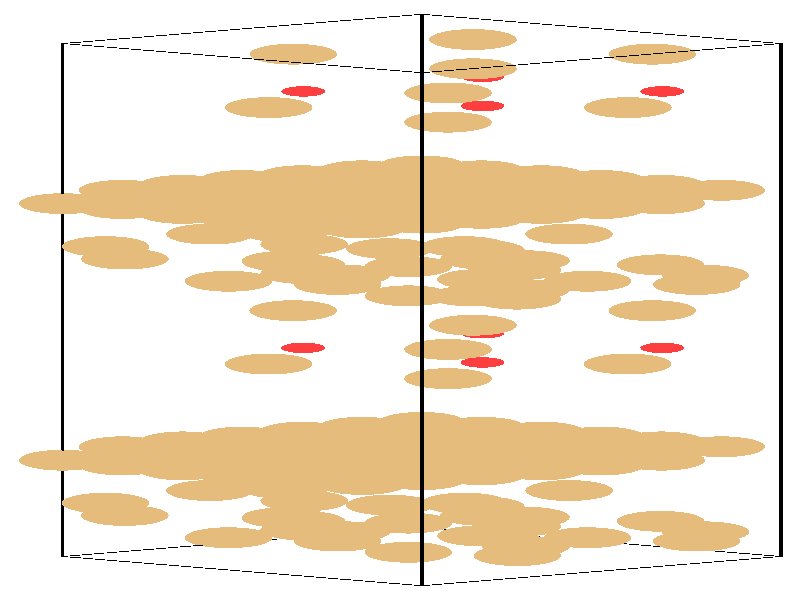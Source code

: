 #include "colors.inc"
#include "finish.inc"

global_settings {assumed_gamma 1 max_trace_level 6}
background {color White}
camera {orthographic
  right -24.13*x up 76.08*y
  direction 1.00*z
  location <0,0,50.00> look_at <0,0,0>}
light_source {<  2.00,   3.00,  40.00> color White
  area_light <0.70, 0, 0>, <0, 0.70, 0>, 3, 3
  adaptive 1 jitter}

#declare simple = finish {phong 0.7}
#declare pale = finish {ambient .5 diffuse .85 roughness .001 specular 0.200 }
#declare intermediate = finish {ambient 0.3 diffuse 0.6 specular 0.10 roughness 0.04 }
#declare vmd = finish {ambient .0 diffuse .65 phong 0.1 phong_size 40. specular 0.500 }
#declare jmol = finish {ambient .2 diffuse .6 specular 1 roughness .001 metallic}
#declare ase2 = finish {ambient 0.05 brilliance 3 diffuse 0.6 metallic specular 0.70 roughness 0.04 reflection 0.15}
#declare ase3 = finish {ambient .15 brilliance 2 diffuse .6 metallic specular 1. roughness .001 reflection .0}
#declare glass = finish {ambient .05 diffuse .3 specular 1. roughness .001}
#declare glass2 = finish {ambient .0 diffuse .3 specular 1. reflection .25 roughness .001}
#declare Rcell = 0.050;
#declare Rbond = 0.100;

#macro atom(LOC, R, COL, TRANS, FIN)
  sphere{LOC, R texture{pigment{color COL transmit TRANS} finish{FIN}}}
#end
#macro constrain(LOC, R, COL, TRANS FIN)
union{torus{R, Rcell rotate 45*z texture{pigment{color COL transmit TRANS} finish{FIN}}}
      torus{R, Rcell rotate -45*z texture{pigment{color COL transmit TRANS} finish{FIN}}}
      translate LOC}
#end

cylinder {<-10.17, -32.52, -33.83>, <  0.66, -36.23, -23.65>, Rcell pigment {Black}}
cylinder {<  0.66, -28.82, -44.00>, < 11.49, -32.52, -33.83>, Rcell pigment {Black}}
cylinder {<  0.66,  36.23, -20.33>, < 11.49,  32.52, -10.15>, Rcell pigment {Black}}
cylinder {<-10.17,  32.52, -10.15>, <  0.66,  28.82,   0.03>, Rcell pigment {Black}}
cylinder {<-10.17, -32.52, -33.83>, <  0.66, -28.82, -44.00>, Rcell pigment {Black}}
cylinder {<  0.66, -36.23, -23.65>, < 11.49, -32.52, -33.83>, Rcell pigment {Black}}
cylinder {<  0.66,  28.82,   0.03>, < 11.49,  32.52, -10.15>, Rcell pigment {Black}}
cylinder {<-10.17,  32.52, -10.15>, <  0.66,  36.23, -20.33>, Rcell pigment {Black}}
cylinder {<-10.17, -32.52, -33.83>, <-10.17,  32.52, -10.15>, Rcell pigment {Black}}
cylinder {<  0.66, -36.23, -23.65>, <  0.66,  28.82,   0.03>, Rcell pigment {Black}}
cylinder {< 11.49, -32.52, -33.83>, < 11.49,  32.52, -10.15>, Rcell pigment {Black}}
cylinder {<  0.66, -28.82, -44.00>, <  0.66,  36.23, -20.33>, Rcell pigment {Black}}
atom(<-10.17, -20.31, -29.38>, 1.32, rgb <0.78, 0.50, 0.20>, 0.0, ase3) // #0 
atom(< -8.37, -20.92, -27.68>, 1.32, rgb <0.78, 0.50, 0.20>, 0.0, ase3) // #1 
atom(< -6.56, -21.54, -25.99>, 1.32, rgb <0.78, 0.50, 0.20>, 0.0, ase3) // #2 
atom(< -8.37, -19.69, -31.08>, 1.32, rgb <0.78, 0.50, 0.20>, 0.0, ase3) // #3 
atom(< -6.56, -20.31, -29.38>, 1.32, rgb <0.78, 0.50, 0.20>, 0.0, ase3) // #4 
atom(< -4.76, -20.92, -27.68>, 1.32, rgb <0.78, 0.50, 0.20>, 0.0, ase3) // #5 
atom(< -6.56, -19.07, -32.77>, 1.32, rgb <0.78, 0.50, 0.20>, 0.0, ase3) // #6 
atom(< -4.76, -19.69, -31.08>, 1.32, rgb <0.78, 0.50, 0.20>, 0.0, ase3) // #7 
atom(< -2.95, -20.31, -29.38>, 1.32, rgb <0.78, 0.50, 0.20>, 0.0, ase3) // #8 
atom(< -8.37, -18.61, -28.76>, 1.32, rgb <0.78, 0.50, 0.20>, 0.0, ase3) // #9 
atom(< -6.56, -19.23, -27.07>, 1.32, rgb <0.78, 0.50, 0.20>, 0.0, ase3) // #10 
atom(< -4.76, -19.85, -25.37>, 1.32, rgb <0.78, 0.50, 0.20>, 0.0, ase3) // #11 
atom(< -6.56, -17.99, -30.46>, 1.32, rgb <0.78, 0.50, 0.20>, 0.0, ase3) // #12 
atom(< -4.76, -18.61, -28.76>, 1.32, rgb <0.78, 0.50, 0.20>, 0.0, ase3) // #13 
atom(< -2.95, -19.23, -27.07>, 1.32, rgb <0.78, 0.50, 0.20>, 0.0, ase3) // #14 
atom(< -4.76, -17.38, -32.15>, 1.32, rgb <0.78, 0.50, 0.20>, 0.0, ase3) // #15 
atom(< -2.95, -17.99, -30.46>, 1.32, rgb <0.78, 0.50, 0.20>, 0.0, ase3) // #16 
atom(< -1.14, -18.61, -28.76>, 1.32, rgb <0.78, 0.50, 0.20>, 0.0, ase3) // #17 
atom(< -3.22,  -1.35, -20.57>, 1.32, rgb <0.78, 0.50, 0.20>, 0.0, ase3) // #18 
atom(<  3.54,   0.11, -18.63>, 1.32, rgb <0.78, 0.50, 0.20>, 0.0, ase3) // #19 
atom(<  0.25,   0.53, -21.27>, 1.32, rgb <0.78, 0.50, 0.20>, 0.0, ase3) // #20 
atom(< -8.88,   6.77, -18.16>, 1.32, rgb <0.78, 0.50, 0.20>, 0.0, ase3) // #21 
atom(< -5.73,   8.36, -15.38>, 1.32, rgb <0.78, 0.50, 0.20>, 0.0, ase3) // #22 
atom(< -2.89,   3.35, -16.58>, 1.32, rgb <0.78, 0.50, 0.20>, 0.0, ase3) // #23 
atom(< -1.62,   3.13, -21.24>, 1.32, rgb <0.78, 0.50, 0.20>, 0.0, ase3) // #24 
atom(<  7.86,   4.46, -20.98>, 1.32, rgb <0.78, 0.50, 0.20>, 0.0, ase3) // #25 
atom(< -3.96,  -8.12, -20.39>, 1.32, rgb <0.78, 0.50, 0.20>, 0.0, ase3) // #26 
atom(<  2.49,  -7.92, -20.58>, 0.66, rgb <1.00, 0.05, 0.05>, 0.0, ase3) // #27 
atom(< -1.02, -21.94, -26.42>, 0.76, rgb <0.56, 0.56, 0.56>, 0.0, ase3) // #28 
atom(<-10.17,  12.22, -17.54>, 1.32, rgb <0.78, 0.50, 0.20>, 0.0, ase3) // #29 
atom(< -8.37,  11.60, -15.85>, 1.32, rgb <0.78, 0.50, 0.20>, 0.0, ase3) // #30 
atom(< -6.56,  10.98, -14.15>, 1.32, rgb <0.78, 0.50, 0.20>, 0.0, ase3) // #31 
atom(< -8.37,  12.83, -19.24>, 1.32, rgb <0.78, 0.50, 0.20>, 0.0, ase3) // #32 
atom(< -6.56,  12.22, -17.54>, 1.32, rgb <0.78, 0.50, 0.20>, 0.0, ase3) // #33 
atom(< -4.76,  11.60, -15.85>, 1.32, rgb <0.78, 0.50, 0.20>, 0.0, ase3) // #34 
atom(< -6.56,  13.45, -20.93>, 1.32, rgb <0.78, 0.50, 0.20>, 0.0, ase3) // #35 
atom(< -4.76,  12.83, -19.24>, 1.32, rgb <0.78, 0.50, 0.20>, 0.0, ase3) // #36 
atom(< -2.95,  12.22, -17.54>, 1.32, rgb <0.78, 0.50, 0.20>, 0.0, ase3) // #37 
atom(< -8.37,  13.91, -16.92>, 1.32, rgb <0.78, 0.50, 0.20>, 0.0, ase3) // #38 
atom(< -6.56,  13.29, -15.23>, 1.32, rgb <0.78, 0.50, 0.20>, 0.0, ase3) // #39 
atom(< -4.76,  12.68, -13.53>, 1.32, rgb <0.78, 0.50, 0.20>, 0.0, ase3) // #40 
atom(< -6.56,  14.53, -18.62>, 1.32, rgb <0.78, 0.50, 0.20>, 0.0, ase3) // #41 
atom(< -4.76,  13.91, -16.92>, 1.32, rgb <0.78, 0.50, 0.20>, 0.0, ase3) // #42 
atom(< -2.95,  13.29, -15.23>, 1.32, rgb <0.78, 0.50, 0.20>, 0.0, ase3) // #43 
atom(< -4.76,  15.15, -20.32>, 1.32, rgb <0.78, 0.50, 0.20>, 0.0, ase3) // #44 
atom(< -2.95,  14.53, -18.62>, 1.32, rgb <0.78, 0.50, 0.20>, 0.0, ase3) // #45 
atom(< -1.14,  13.91, -16.92>, 1.32, rgb <0.78, 0.50, 0.20>, 0.0, ase3) // #46 
atom(< -3.22,  31.17,  -8.73>, 1.32, rgb <0.78, 0.50, 0.20>, 0.0, ase3) // #47 
atom(<  3.54, -32.41, -30.47>, 1.32, rgb <0.78, 0.50, 0.20>, 0.0, ase3) // #48 
atom(<  0.25, -31.99, -33.10>, 1.32, rgb <0.78, 0.50, 0.20>, 0.0, ase3) // #49 
atom(< -8.88, -25.76, -29.99>, 1.32, rgb <0.78, 0.50, 0.20>, 0.0, ase3) // #50 
atom(< -5.73, -24.16, -27.22>, 1.32, rgb <0.78, 0.50, 0.20>, 0.0, ase3) // #51 
atom(< -2.89, -29.17, -28.42>, 1.32, rgb <0.78, 0.50, 0.20>, 0.0, ase3) // #52 
atom(< -1.62, -29.40, -33.07>, 1.32, rgb <0.78, 0.50, 0.20>, 0.0, ase3) // #53 
atom(<  7.86, -28.06, -32.82>, 1.32, rgb <0.78, 0.50, 0.20>, 0.0, ase3) // #54 
atom(< -3.96,  24.40,  -8.55>, 1.32, rgb <0.78, 0.50, 0.20>, 0.0, ase3) // #55 
atom(<  2.49,  24.60,  -8.75>, 0.66, rgb <1.00, 0.05, 0.05>, 0.0, ase3) // #56 
atom(< -1.02,  10.58, -14.58>, 0.76, rgb <0.56, 0.56, 0.56>, 0.0, ase3) // #57 
atom(< -4.76, -18.45, -34.47>, 1.32, rgb <0.78, 0.50, 0.20>, 0.0, ase3) // #58 
atom(< -2.95, -19.07, -32.77>, 1.32, rgb <0.78, 0.50, 0.20>, 0.0, ase3) // #59 
atom(< -1.15, -19.69, -31.08>, 1.32, rgb <0.78, 0.50, 0.20>, 0.0, ase3) // #60 
atom(< -2.95, -17.84, -36.16>, 1.32, rgb <0.78, 0.50, 0.20>, 0.0, ase3) // #61 
atom(< -1.15, -18.45, -34.47>, 1.32, rgb <0.78, 0.50, 0.20>, 0.0, ase3) // #62 
atom(<  0.66, -19.07, -32.77>, 1.32, rgb <0.78, 0.50, 0.20>, 0.0, ase3) // #63 
atom(< -1.15, -17.22, -37.86>, 1.32, rgb <0.78, 0.50, 0.20>, 0.0, ase3) // #64 
atom(<  0.66, -17.84, -36.16>, 1.32, rgb <0.78, 0.50, 0.20>, 0.0, ase3) // #65 
atom(<  2.46, -18.45, -34.47>, 1.32, rgb <0.78, 0.50, 0.20>, 0.0, ase3) // #66 
atom(< -2.95, -16.76, -33.85>, 1.32, rgb <0.78, 0.50, 0.20>, 0.0, ase3) // #67 
atom(< -1.15, -17.38, -32.15>, 1.32, rgb <0.78, 0.50, 0.20>, 0.0, ase3) // #68 
atom(<  0.66, -17.99, -30.46>, 1.32, rgb <0.78, 0.50, 0.20>, 0.0, ase3) // #69 
atom(< -1.15, -16.14, -35.55>, 1.32, rgb <0.78, 0.50, 0.20>, 0.0, ase3) // #70 
atom(<  0.66, -16.76, -33.85>, 1.32, rgb <0.78, 0.50, 0.20>, 0.0, ase3) // #71 
atom(<  2.46, -17.38, -32.15>, 1.32, rgb <0.78, 0.50, 0.20>, 0.0, ase3) // #72 
atom(<  0.66, -15.52, -37.24>, 1.32, rgb <0.78, 0.50, 0.20>, 0.0, ase3) // #73 
atom(<  2.46, -16.14, -35.55>, 1.32, rgb <0.78, 0.50, 0.20>, 0.0, ase3) // #74 
atom(<  4.27, -16.76, -33.85>, 1.32, rgb <0.78, 0.50, 0.20>, 0.0, ase3) // #75 
atom(<  2.20,   0.50, -25.66>, 1.32, rgb <0.78, 0.50, 0.20>, 0.0, ase3) // #76 
atom(<  8.95,   1.97, -23.72>, 1.32, rgb <0.78, 0.50, 0.20>, 0.0, ase3) // #77 
atom(<  5.66,   2.38, -26.36>, 1.32, rgb <0.78, 0.50, 0.20>, 0.0, ase3) // #78 
atom(< -3.46,   8.62, -23.25>, 1.32, rgb <0.78, 0.50, 0.20>, 0.0, ase3) // #79 
atom(< -0.31,  10.21, -20.47>, 1.32, rgb <0.78, 0.50, 0.20>, 0.0, ase3) // #80 
atom(<  2.53,   5.20, -21.67>, 1.32, rgb <0.78, 0.50, 0.20>, 0.0, ase3) // #81 
atom(<  3.80,   4.98, -26.32>, 1.32, rgb <0.78, 0.50, 0.20>, 0.0, ase3) // #82 
atom(<  2.44,   2.61, -15.89>, 1.32, rgb <0.78, 0.50, 0.20>, 0.0, ase3) // #83 
atom(<  1.45,  -6.27, -25.48>, 1.32, rgb <0.78, 0.50, 0.20>, 0.0, ase3) // #84 
atom(<  7.91,  -6.07, -25.67>, 0.66, rgb <1.00, 0.05, 0.05>, 0.0, ase3) // #85 
atom(<  4.39, -20.09, -31.51>, 0.76, rgb <0.56, 0.56, 0.56>, 0.0, ase3) // #86 
atom(< -4.76,  14.07, -22.63>, 1.32, rgb <0.78, 0.50, 0.20>, 0.0, ase3) // #87 
atom(< -2.95,  13.45, -20.93>, 1.32, rgb <0.78, 0.50, 0.20>, 0.0, ase3) // #88 
atom(< -1.15,  12.83, -19.24>, 1.32, rgb <0.78, 0.50, 0.20>, 0.0, ase3) // #89 
atom(< -2.95,  14.69, -24.33>, 1.32, rgb <0.78, 0.50, 0.20>, 0.0, ase3) // #90 
atom(< -1.15,  14.07, -22.63>, 1.32, rgb <0.78, 0.50, 0.20>, 0.0, ase3) // #91 
atom(<  0.66,  13.45, -20.93>, 1.32, rgb <0.78, 0.50, 0.20>, 0.0, ase3) // #92 
atom(< -1.15,  15.30, -26.02>, 1.32, rgb <0.78, 0.50, 0.20>, 0.0, ase3) // #93 
atom(<  0.66,  14.69, -24.33>, 1.32, rgb <0.78, 0.50, 0.20>, 0.0, ase3) // #94 
atom(<  2.46,  14.07, -22.63>, 1.32, rgb <0.78, 0.50, 0.20>, 0.0, ase3) // #95 
atom(< -2.95,  15.76, -22.01>, 1.32, rgb <0.78, 0.50, 0.20>, 0.0, ase3) // #96 
atom(< -1.15,  15.15, -20.32>, 1.32, rgb <0.78, 0.50, 0.20>, 0.0, ase3) // #97 
atom(<  0.66,  14.53, -18.62>, 1.32, rgb <0.78, 0.50, 0.20>, 0.0, ase3) // #98 
atom(< -1.15,  16.38, -23.71>, 1.32, rgb <0.78, 0.50, 0.20>, 0.0, ase3) // #99 
atom(<  0.66,  15.76, -22.01>, 1.32, rgb <0.78, 0.50, 0.20>, 0.0, ase3) // #100 
atom(<  2.46,  15.15, -20.32>, 1.32, rgb <0.78, 0.50, 0.20>, 0.0, ase3) // #101 
atom(<  0.66,  17.00, -25.41>, 1.32, rgb <0.78, 0.50, 0.20>, 0.0, ase3) // #102 
atom(<  2.46,  16.38, -23.71>, 1.32, rgb <0.78, 0.50, 0.20>, 0.0, ase3) // #103 
atom(<  4.27,  15.76, -22.01>, 1.32, rgb <0.78, 0.50, 0.20>, 0.0, ase3) // #104 
atom(<  2.20,  33.03, -13.82>, 1.32, rgb <0.78, 0.50, 0.20>, 0.0, ase3) // #105 
atom(<  8.95, -30.56, -35.56>, 1.32, rgb <0.78, 0.50, 0.20>, 0.0, ase3) // #106 
atom(<  5.66, -30.14, -38.19>, 1.32, rgb <0.78, 0.50, 0.20>, 0.0, ase3) // #107 
atom(< -3.46, -23.91, -35.08>, 1.32, rgb <0.78, 0.50, 0.20>, 0.0, ase3) // #108 
atom(< -0.31, -22.31, -32.31>, 1.32, rgb <0.78, 0.50, 0.20>, 0.0, ase3) // #109 
atom(<  2.53, -27.32, -33.51>, 1.32, rgb <0.78, 0.50, 0.20>, 0.0, ase3) // #110 
atom(<  3.80, -27.54, -38.16>, 1.32, rgb <0.78, 0.50, 0.20>, 0.0, ase3) // #111 
atom(<  2.44, -29.91, -27.73>, 1.32, rgb <0.78, 0.50, 0.20>, 0.0, ase3) // #112 
atom(<  1.45,  26.25, -13.64>, 1.32, rgb <0.78, 0.50, 0.20>, 0.0, ase3) // #113 
atom(<  7.91,  26.45, -13.84>, 0.66, rgb <1.00, 0.05, 0.05>, 0.0, ase3) // #114 
atom(<  4.39,  12.44, -19.67>, 0.76, rgb <0.56, 0.56, 0.56>, 0.0, ase3) // #115 
atom(< -4.76, -22.16, -24.29>, 1.32, rgb <0.78, 0.50, 0.20>, 0.0, ase3) // #116 
atom(< -2.95, -22.78, -22.59>, 1.32, rgb <0.78, 0.50, 0.20>, 0.0, ase3) // #117 
atom(< -1.14, -23.39, -20.90>, 1.32, rgb <0.78, 0.50, 0.20>, 0.0, ase3) // #118 
atom(< -2.95, -21.54, -25.99>, 1.32, rgb <0.78, 0.50, 0.20>, 0.0, ase3) // #119 
atom(< -1.15, -22.16, -24.29>, 1.32, rgb <0.78, 0.50, 0.20>, 0.0, ase3) // #120 
atom(<  0.66, -22.78, -22.59>, 1.32, rgb <0.78, 0.50, 0.20>, 0.0, ase3) // #121 
atom(< -1.15, -20.92, -27.68>, 1.32, rgb <0.78, 0.50, 0.20>, 0.0, ase3) // #122 
atom(<  0.66, -21.54, -25.99>, 1.32, rgb <0.78, 0.50, 0.20>, 0.0, ase3) // #123 
atom(<  2.46, -22.16, -24.29>, 1.32, rgb <0.78, 0.50, 0.20>, 0.0, ase3) // #124 
atom(< -2.95, -20.46, -23.67>, 1.32, rgb <0.78, 0.50, 0.20>, 0.0, ase3) // #125 
atom(< -1.15, -21.08, -21.98>, 1.32, rgb <0.78, 0.50, 0.20>, 0.0, ase3) // #126 
atom(<  0.66, -21.70, -20.28>, 1.32, rgb <0.78, 0.50, 0.20>, 0.0, ase3) // #127 
atom(< -1.15, -19.85, -25.37>, 1.32, rgb <0.78, 0.50, 0.20>, 0.0, ase3) // #128 
atom(<  0.66, -20.46, -23.67>, 1.32, rgb <0.78, 0.50, 0.20>, 0.0, ase3) // #129 
atom(<  2.46, -21.08, -21.98>, 1.32, rgb <0.78, 0.50, 0.20>, 0.0, ase3) // #130 
atom(<  0.66, -19.23, -27.07>, 1.32, rgb <0.78, 0.50, 0.20>, 0.0, ase3) // #131 
atom(<  2.46, -19.85, -25.37>, 1.32, rgb <0.78, 0.50, 0.20>, 0.0, ase3) // #132 
atom(<  4.27, -20.46, -23.67>, 1.32, rgb <0.78, 0.50, 0.20>, 0.0, ase3) // #133 
atom(<  2.20,  -3.20, -15.48>, 1.32, rgb <0.78, 0.50, 0.20>, 0.0, ase3) // #134 
atom(< -1.88,   1.97, -23.72>, 1.32, rgb <0.78, 0.50, 0.20>, 0.0, ase3) // #135 
atom(< -5.17,   2.38, -26.36>, 1.32, rgb <0.78, 0.50, 0.20>, 0.0, ase3) // #136 
atom(< -3.46,   4.91, -13.07>, 1.32, rgb <0.78, 0.50, 0.20>, 0.0, ase3) // #137 
atom(< -0.31,   6.51, -10.29>, 1.32, rgb <0.78, 0.50, 0.20>, 0.0, ase3) // #138 
atom(< -8.30,   5.20, -21.67>, 1.32, rgb <0.78, 0.50, 0.20>, 0.0, ase3) // #139 
atom(<  3.80,   1.28, -16.15>, 1.32, rgb <0.78, 0.50, 0.20>, 0.0, ase3) // #140 
atom(<  2.44,   6.31, -26.07>, 1.32, rgb <0.78, 0.50, 0.20>, 0.0, ase3) // #141 
atom(<  1.45,  -9.97, -15.30>, 1.32, rgb <0.78, 0.50, 0.20>, 0.0, ase3) // #142 
atom(< -2.92,  -6.07, -25.67>, 0.66, rgb <1.00, 0.05, 0.05>, 0.0, ase3) // #143 
atom(< -6.44, -20.09, -31.51>, 0.76, rgb <0.56, 0.56, 0.56>, 0.0, ase3) // #144 
atom(< -4.76,  10.36, -12.45>, 1.32, rgb <0.78, 0.50, 0.20>, 0.0, ase3) // #145 
atom(< -2.95,   9.75, -10.76>, 1.32, rgb <0.78, 0.50, 0.20>, 0.0, ase3) // #146 
atom(< -1.14,   9.13,  -9.06>, 1.32, rgb <0.78, 0.50, 0.20>, 0.0, ase3) // #147 
atom(< -2.95,  10.98, -14.15>, 1.32, rgb <0.78, 0.50, 0.20>, 0.0, ase3) // #148 
atom(< -1.15,  10.36, -12.45>, 1.32, rgb <0.78, 0.50, 0.20>, 0.0, ase3) // #149 
atom(<  0.66,   9.75, -10.76>, 1.32, rgb <0.78, 0.50, 0.20>, 0.0, ase3) // #150 
atom(< -1.15,  11.60, -15.85>, 1.32, rgb <0.78, 0.50, 0.20>, 0.0, ase3) // #151 
atom(<  0.66,  10.98, -14.15>, 1.32, rgb <0.78, 0.50, 0.20>, 0.0, ase3) // #152 
atom(<  2.46,  10.36, -12.45>, 1.32, rgb <0.78, 0.50, 0.20>, 0.0, ase3) // #153 
atom(< -2.95,  12.06, -11.84>, 1.32, rgb <0.78, 0.50, 0.20>, 0.0, ase3) // #154 
atom(< -1.15,  11.44, -10.14>, 1.32, rgb <0.78, 0.50, 0.20>, 0.0, ase3) // #155 
atom(<  0.66,  10.83,  -8.44>, 1.32, rgb <0.78, 0.50, 0.20>, 0.0, ase3) // #156 
atom(< -1.15,  12.68, -13.53>, 1.32, rgb <0.78, 0.50, 0.20>, 0.0, ase3) // #157 
atom(<  0.66,  12.06, -11.84>, 1.32, rgb <0.78, 0.50, 0.20>, 0.0, ase3) // #158 
atom(<  2.46,  11.44, -10.14>, 1.32, rgb <0.78, 0.50, 0.20>, 0.0, ase3) // #159 
atom(<  0.66,  13.29, -15.23>, 1.32, rgb <0.78, 0.50, 0.20>, 0.0, ase3) // #160 
atom(<  2.46,  12.68, -13.53>, 1.32, rgb <0.78, 0.50, 0.20>, 0.0, ase3) // #161 
atom(<  4.27,  12.06, -11.84>, 1.32, rgb <0.78, 0.50, 0.20>, 0.0, ase3) // #162 
atom(<  2.20,  29.32,  -3.64>, 1.32, rgb <0.78, 0.50, 0.20>, 0.0, ase3) // #163 
atom(< -1.88, -30.56, -35.56>, 1.32, rgb <0.78, 0.50, 0.20>, 0.0, ase3) // #164 
atom(< -5.17, -30.14, -38.19>, 1.32, rgb <0.78, 0.50, 0.20>, 0.0, ase3) // #165 
atom(< -3.46, -27.61, -24.91>, 1.32, rgb <0.78, 0.50, 0.20>, 0.0, ase3) // #166 
atom(< -0.31, -26.01, -22.13>, 1.32, rgb <0.78, 0.50, 0.20>, 0.0, ase3) // #167 
atom(< -8.30, -27.32, -33.51>, 1.32, rgb <0.78, 0.50, 0.20>, 0.0, ase3) // #168 
atom(<  3.80, -31.25, -27.98>, 1.32, rgb <0.78, 0.50, 0.20>, 0.0, ase3) // #169 
atom(<  2.44, -26.21, -37.90>, 1.32, rgb <0.78, 0.50, 0.20>, 0.0, ase3) // #170 
atom(<  1.45,  22.55,  -3.46>, 1.32, rgb <0.78, 0.50, 0.20>, 0.0, ase3) // #171 
atom(< -2.92,  26.45, -13.84>, 0.66, rgb <1.00, 0.05, 0.05>, 0.0, ase3) // #172 
atom(< -6.44,  12.44, -19.67>, 0.76, rgb <0.56, 0.56, 0.56>, 0.0, ase3) // #173 
atom(<  0.66, -20.31, -29.38>, 1.32, rgb <0.78, 0.50, 0.20>, 0.0, ase3) // #174 
atom(<  2.46, -20.92, -27.68>, 1.32, rgb <0.78, 0.50, 0.20>, 0.0, ase3) // #175 
atom(<  4.27, -21.54, -25.99>, 1.32, rgb <0.78, 0.50, 0.20>, 0.0, ase3) // #176 
atom(<  2.46, -19.69, -31.08>, 1.32, rgb <0.78, 0.50, 0.20>, 0.0, ase3) // #177 
atom(<  4.27, -20.31, -29.38>, 1.32, rgb <0.78, 0.50, 0.20>, 0.0, ase3) // #178 
atom(<  6.07, -20.92, -27.68>, 1.32, rgb <0.78, 0.50, 0.20>, 0.0, ase3) // #179 
atom(<  4.27, -19.07, -32.77>, 1.32, rgb <0.78, 0.50, 0.20>, 0.0, ase3) // #180 
atom(<  6.07, -19.69, -31.08>, 1.32, rgb <0.78, 0.50, 0.20>, 0.0, ase3) // #181 
atom(<  7.88, -20.31, -29.38>, 1.32, rgb <0.78, 0.50, 0.20>, 0.0, ase3) // #182 
atom(<  2.46, -18.61, -28.76>, 1.32, rgb <0.78, 0.50, 0.20>, 0.0, ase3) // #183 
atom(<  4.27, -19.23, -27.07>, 1.32, rgb <0.78, 0.50, 0.20>, 0.0, ase3) // #184 
atom(<  6.07, -19.85, -25.37>, 1.32, rgb <0.78, 0.50, 0.20>, 0.0, ase3) // #185 
atom(<  4.27, -17.99, -30.46>, 1.32, rgb <0.78, 0.50, 0.20>, 0.0, ase3) // #186 
atom(<  6.07, -18.61, -28.76>, 1.32, rgb <0.78, 0.50, 0.20>, 0.0, ase3) // #187 
atom(<  7.88, -19.23, -27.07>, 1.32, rgb <0.78, 0.50, 0.20>, 0.0, ase3) // #188 
atom(<  6.07, -17.38, -32.15>, 1.32, rgb <0.78, 0.50, 0.20>, 0.0, ase3) // #189 
atom(<  7.88, -17.99, -30.46>, 1.32, rgb <0.78, 0.50, 0.20>, 0.0, ase3) // #190 
atom(<  9.69, -18.61, -28.76>, 1.32, rgb <0.78, 0.50, 0.20>, 0.0, ase3) // #191 
atom(<  7.61,  -1.35, -20.57>, 1.32, rgb <0.78, 0.50, 0.20>, 0.0, ase3) // #192 
atom(<  3.54,   3.82, -28.81>, 1.32, rgb <0.78, 0.50, 0.20>, 0.0, ase3) // #193 
atom(<  0.25,   4.23, -31.44>, 1.32, rgb <0.78, 0.50, 0.20>, 0.0, ase3) // #194 
atom(<  1.95,   6.77, -18.16>, 1.32, rgb <0.78, 0.50, 0.20>, 0.0, ase3) // #195 
atom(<  5.10,   8.36, -15.38>, 1.32, rgb <0.78, 0.50, 0.20>, 0.0, ase3) // #196 
atom(< -2.89,   7.06, -26.76>, 1.32, rgb <0.78, 0.50, 0.20>, 0.0, ase3) // #197 
atom(<  9.21,   3.13, -21.24>, 1.32, rgb <0.78, 0.50, 0.20>, 0.0, ase3) // #198 
atom(< -2.97,   4.46, -20.98>, 1.32, rgb <0.78, 0.50, 0.20>, 0.0, ase3) // #199 
atom(<  6.87,  -8.12, -20.39>, 1.32, rgb <0.78, 0.50, 0.20>, 0.0, ase3) // #200 
atom(<  2.49,  -4.22, -30.76>, 0.66, rgb <1.00, 0.05, 0.05>, 0.0, ase3) // #201 
atom(< -1.02, -18.23, -36.60>, 0.76, rgb <0.56, 0.56, 0.56>, 0.0, ase3) // #202 
atom(<  0.66,  12.22, -17.54>, 1.32, rgb <0.78, 0.50, 0.20>, 0.0, ase3) // #203 
atom(<  2.46,  11.60, -15.85>, 1.32, rgb <0.78, 0.50, 0.20>, 0.0, ase3) // #204 
atom(<  4.27,  10.98, -14.15>, 1.32, rgb <0.78, 0.50, 0.20>, 0.0, ase3) // #205 
atom(<  2.46,  12.83, -19.24>, 1.32, rgb <0.78, 0.50, 0.20>, 0.0, ase3) // #206 
atom(<  4.27,  12.22, -17.54>, 1.32, rgb <0.78, 0.50, 0.20>, 0.0, ase3) // #207 
atom(<  6.07,  11.60, -15.85>, 1.32, rgb <0.78, 0.50, 0.20>, 0.0, ase3) // #208 
atom(<  4.27,  13.45, -20.93>, 1.32, rgb <0.78, 0.50, 0.20>, 0.0, ase3) // #209 
atom(<  6.07,  12.83, -19.24>, 1.32, rgb <0.78, 0.50, 0.20>, 0.0, ase3) // #210 
atom(<  7.88,  12.22, -17.54>, 1.32, rgb <0.78, 0.50, 0.20>, 0.0, ase3) // #211 
atom(<  2.46,  13.91, -16.92>, 1.32, rgb <0.78, 0.50, 0.20>, 0.0, ase3) // #212 
atom(<  4.27,  13.29, -15.23>, 1.32, rgb <0.78, 0.50, 0.20>, 0.0, ase3) // #213 
atom(<  6.07,  12.68, -13.53>, 1.32, rgb <0.78, 0.50, 0.20>, 0.0, ase3) // #214 
atom(<  4.27,  14.53, -18.62>, 1.32, rgb <0.78, 0.50, 0.20>, 0.0, ase3) // #215 
atom(<  6.07,  13.91, -16.92>, 1.32, rgb <0.78, 0.50, 0.20>, 0.0, ase3) // #216 
atom(<  7.88,  13.29, -15.23>, 1.32, rgb <0.78, 0.50, 0.20>, 0.0, ase3) // #217 
atom(<  6.07,  15.15, -20.32>, 1.32, rgb <0.78, 0.50, 0.20>, 0.0, ase3) // #218 
atom(<  7.88,  14.53, -18.62>, 1.32, rgb <0.78, 0.50, 0.20>, 0.0, ase3) // #219 
atom(<  9.69,  13.91, -16.92>, 1.32, rgb <0.78, 0.50, 0.20>, 0.0, ase3) // #220 
atom(<  7.61,  31.17,  -8.73>, 1.32, rgb <0.78, 0.50, 0.20>, 0.0, ase3) // #221 
atom(<  3.54, -28.70, -40.65>, 1.32, rgb <0.78, 0.50, 0.20>, 0.0, ase3) // #222 
atom(<  0.25, -28.29, -43.28>, 1.32, rgb <0.78, 0.50, 0.20>, 0.0, ase3) // #223 
atom(<  1.95, -25.76, -29.99>, 1.32, rgb <0.78, 0.50, 0.20>, 0.0, ase3) // #224 
atom(<  5.10, -24.16, -27.22>, 1.32, rgb <0.78, 0.50, 0.20>, 0.0, ase3) // #225 
atom(< -2.89, -25.47, -38.59>, 1.32, rgb <0.78, 0.50, 0.20>, 0.0, ase3) // #226 
atom(<  9.21, -29.40, -33.07>, 1.32, rgb <0.78, 0.50, 0.20>, 0.0, ase3) // #227 
atom(< -2.97, -28.06, -32.82>, 1.32, rgb <0.78, 0.50, 0.20>, 0.0, ase3) // #228 
atom(<  6.87,  24.40,  -8.55>, 1.32, rgb <0.78, 0.50, 0.20>, 0.0, ase3) // #229 
atom(<  2.49,  28.30, -18.92>, 0.66, rgb <1.00, 0.05, 0.05>, 0.0, ase3) // #230 
atom(< -1.02,  14.29, -24.76>, 0.76, rgb <0.56, 0.56, 0.56>, 0.0, ase3) // #231 
